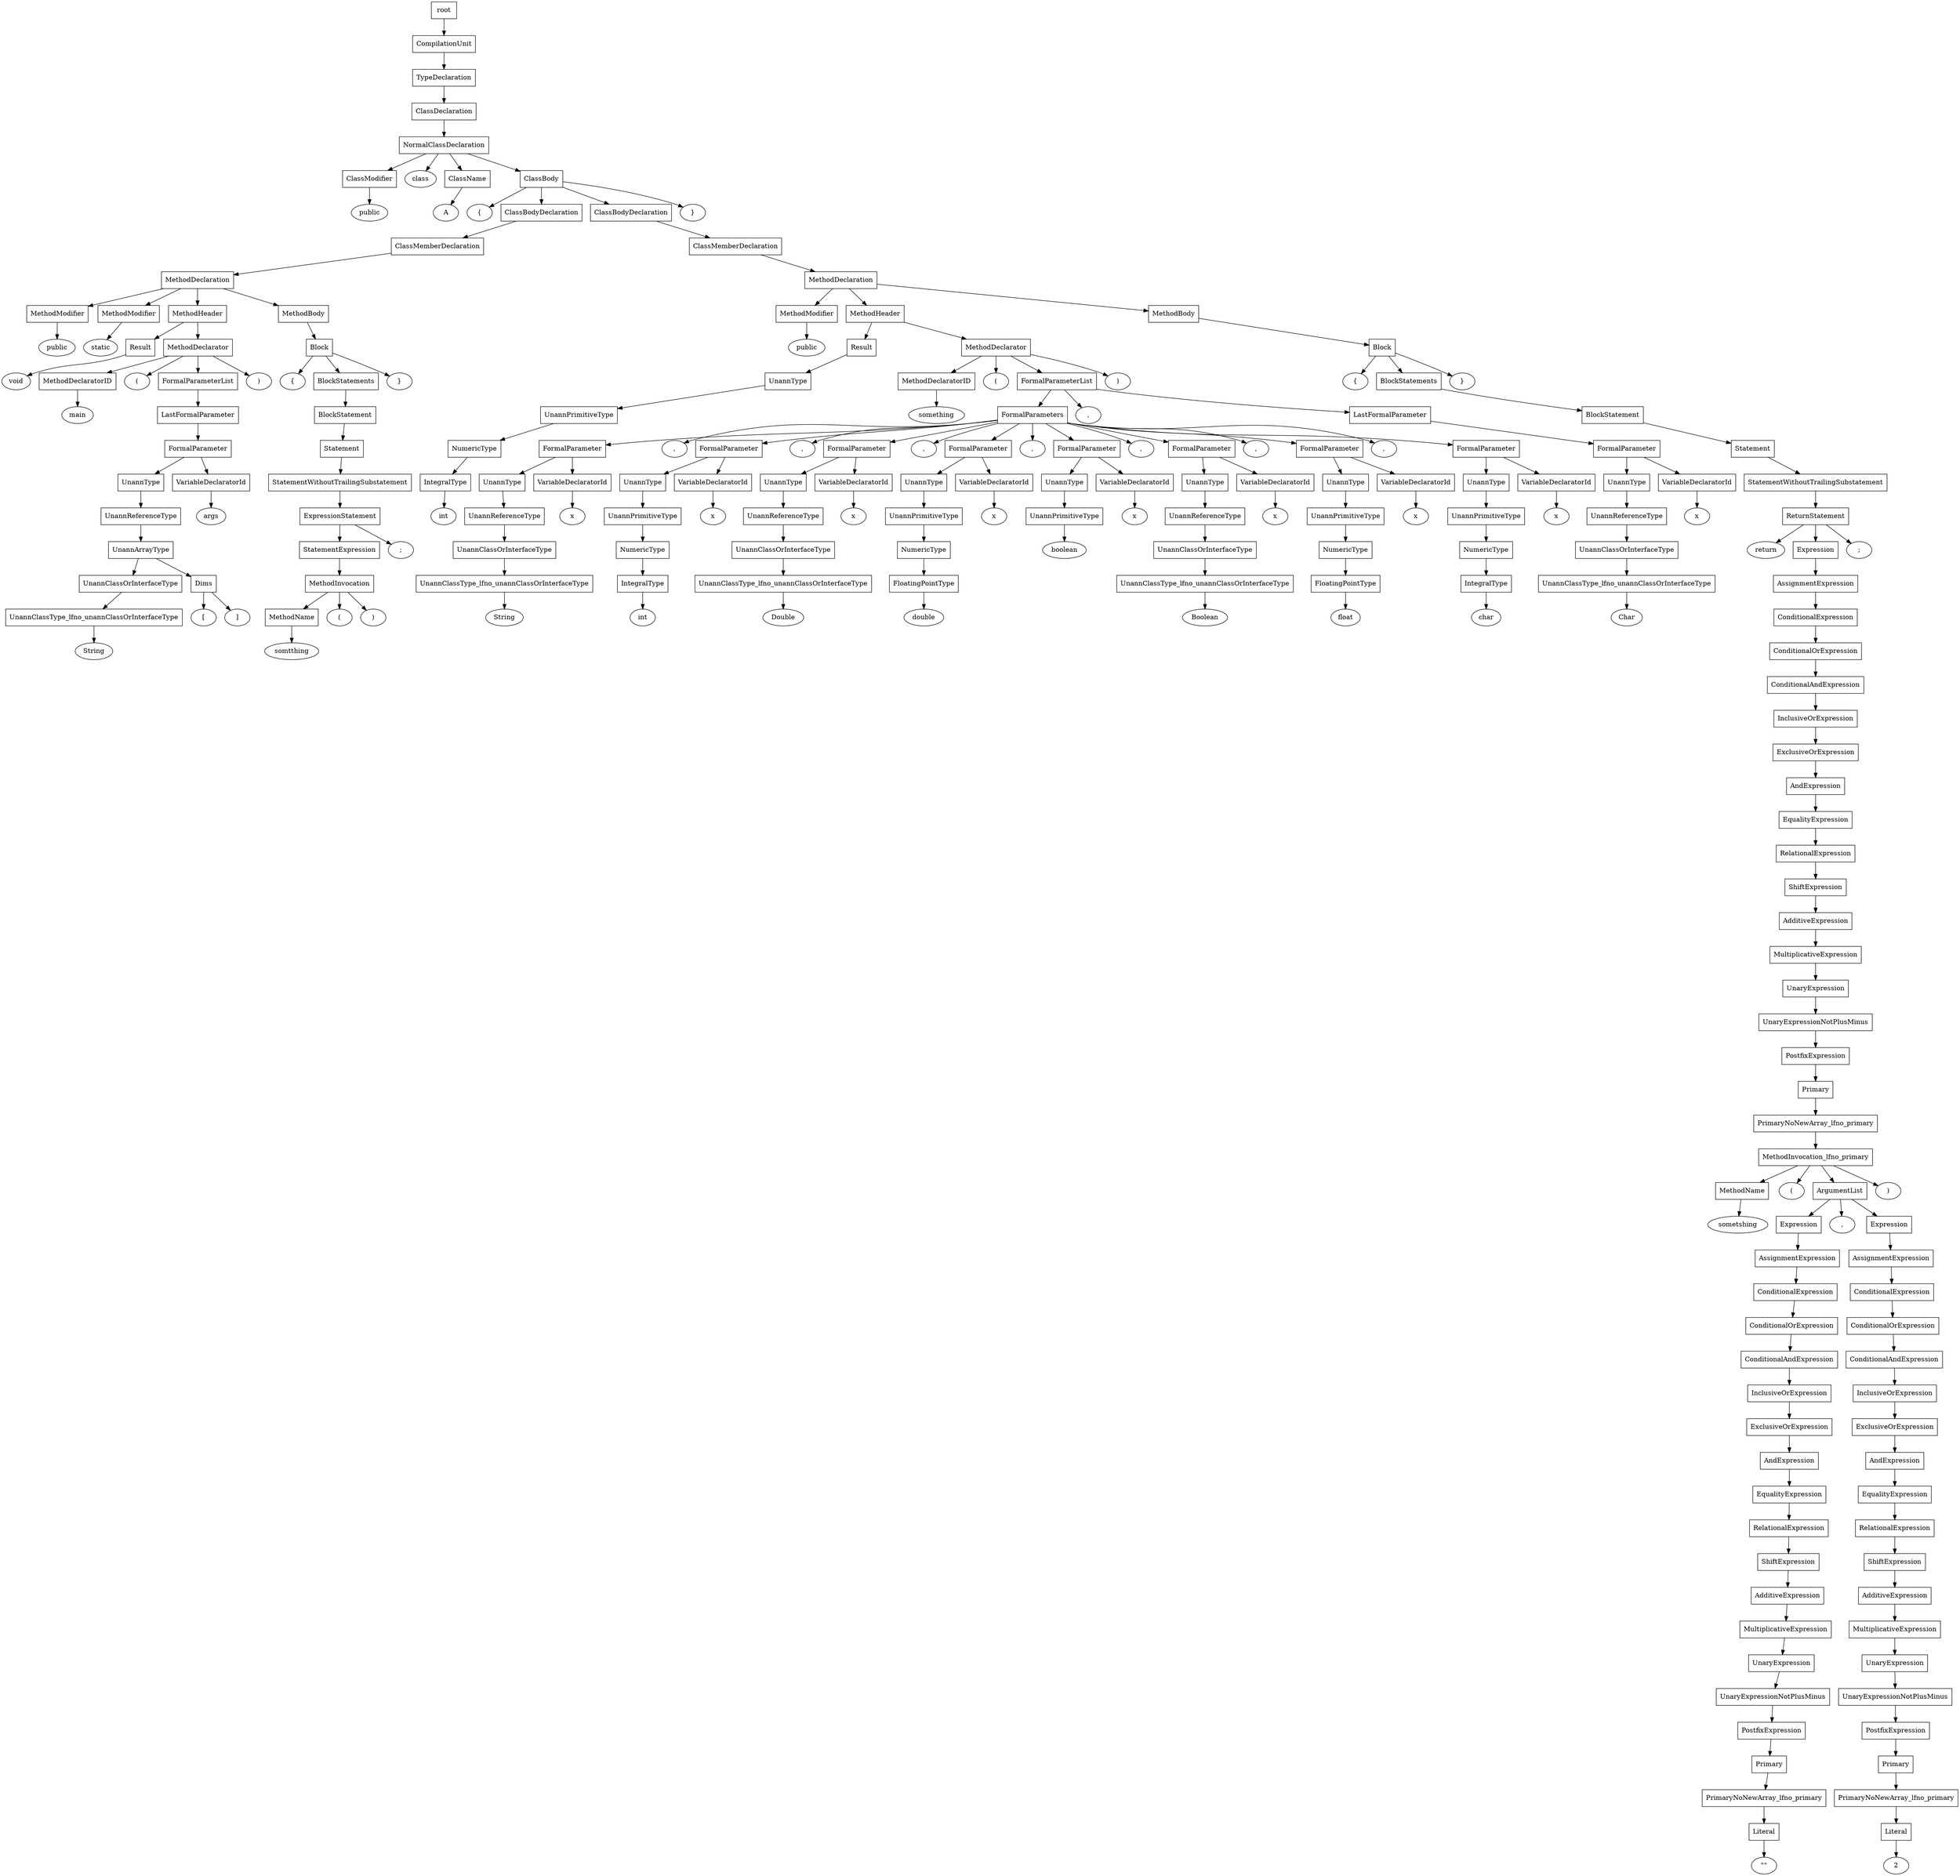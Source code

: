 digraph G {
	splines="TRUE";
	n_0 [label="root", shape="rectangle"]
	n_0 -> n_1
	n_1 [label="CompilationUnit", shape="rectangle"]
	n_1 -> n_2
	n_2 [label="TypeDeclaration", shape="rectangle"]
	n_2 -> n_3
	n_3 [label="ClassDeclaration", shape="rectangle"]
	n_3 -> n_4
	n_4 [label="NormalClassDeclaration", shape="rectangle"]
	n_4 -> n_5
	n_5 [label="ClassModifier", shape="rectangle"]
	n_5 -> n_9
	n_9 [label="public", shape="ellipse"]
	n_4 -> n_6
	n_6 [label="class", shape="ellipse"]
	n_4 -> n_7
	n_7 [label="ClassName", shape="rectangle"]
	n_7 -> n_10
	n_10 [label="A", shape="ellipse"]
	n_4 -> n_8
	n_8 [label="ClassBody", shape="rectangle"]
	n_8 -> n_11
	n_11 [label="{", shape="ellipse"]
	n_8 -> n_12
	n_12 [label="ClassBodyDeclaration", shape="rectangle"]
	n_12 -> n_15
	n_15 [label="ClassMemberDeclaration", shape="rectangle"]
	n_15 -> n_17
	n_17 [label="MethodDeclaration", shape="rectangle"]
	n_17 -> n_19
	n_19 [label="MethodModifier", shape="rectangle"]
	n_19 -> n_26
	n_26 [label="public", shape="ellipse"]
	n_17 -> n_20
	n_20 [label="MethodModifier", shape="rectangle"]
	n_20 -> n_27
	n_27 [label="static", shape="ellipse"]
	n_17 -> n_21
	n_21 [label="MethodHeader", shape="rectangle"]
	n_21 -> n_28
	n_28 [label="Result", shape="rectangle"]
	n_28 -> n_35
	n_35 [label="void", shape="ellipse"]
	n_21 -> n_29
	n_29 [label="MethodDeclarator", shape="rectangle"]
	n_29 -> n_36
	n_36 [label="MethodDeclaratorID", shape="rectangle"]
	n_36 -> n_51
	n_51 [label="main", shape="ellipse"]
	n_29 -> n_37
	n_37 [label="(", shape="ellipse"]
	n_29 -> n_38
	n_38 [label="FormalParameterList", shape="rectangle"]
	n_38 -> n_52
	n_52 [label="LastFormalParameter", shape="rectangle"]
	n_52 -> n_60
	n_60 [label="FormalParameter", shape="rectangle"]
	n_60 -> n_80
	n_80 [label="UnannType", shape="rectangle"]
	n_80 -> n_103
	n_103 [label="UnannReferenceType", shape="rectangle"]
	n_103 -> n_126
	n_126 [label="UnannArrayType", shape="rectangle"]
	n_126 -> n_141
	n_141 [label="UnannClassOrInterfaceType", shape="rectangle"]
	n_141 -> n_153
	n_153 [label="UnannClassType_lfno_unannClassOrInterfaceType", shape="rectangle"]
	n_153 -> n_168
	n_168 [label="String", shape="ellipse"]
	n_126 -> n_142
	n_142 [label="Dims", shape="rectangle"]
	n_142 -> n_154
	n_154 [label="[", shape="ellipse"]
	n_142 -> n_155
	n_155 [label="]", shape="ellipse"]
	n_60 -> n_81
	n_81 [label="VariableDeclaratorId", shape="rectangle"]
	n_81 -> n_104
	n_104 [label="args", shape="ellipse"]
	n_29 -> n_39
	n_39 [label=")", shape="ellipse"]
	n_17 -> n_22
	n_22 [label="MethodBody", shape="rectangle"]
	n_22 -> n_30
	n_30 [label="Block", shape="rectangle"]
	n_30 -> n_40
	n_40 [label="{", shape="ellipse"]
	n_30 -> n_41
	n_41 [label="BlockStatements", shape="rectangle"]
	n_41 -> n_53
	n_53 [label="BlockStatement", shape="rectangle"]
	n_53 -> n_61
	n_61 [label="Statement", shape="rectangle"]
	n_61 -> n_82
	n_82 [label="StatementWithoutTrailingSubstatement", shape="rectangle"]
	n_82 -> n_105
	n_105 [label="ExpressionStatement", shape="rectangle"]
	n_105 -> n_127
	n_127 [label="StatementExpression", shape="rectangle"]
	n_127 -> n_143
	n_143 [label="MethodInvocation", shape="rectangle"]
	n_143 -> n_156
	n_156 [label="MethodName", shape="rectangle"]
	n_156 -> n_169
	n_169 [label="somtthing", shape="ellipse"]
	n_143 -> n_157
	n_157 [label="(", shape="ellipse"]
	n_143 -> n_158
	n_158 [label=")", shape="ellipse"]
	n_105 -> n_128
	n_128 [label=";", shape="ellipse"]
	n_30 -> n_42
	n_42 [label="}", shape="ellipse"]
	n_8 -> n_13
	n_13 [label="ClassBodyDeclaration", shape="rectangle"]
	n_13 -> n_16
	n_16 [label="ClassMemberDeclaration", shape="rectangle"]
	n_16 -> n_18
	n_18 [label="MethodDeclaration", shape="rectangle"]
	n_18 -> n_23
	n_23 [label="MethodModifier", shape="rectangle"]
	n_23 -> n_31
	n_31 [label="public", shape="ellipse"]
	n_18 -> n_24
	n_24 [label="MethodHeader", shape="rectangle"]
	n_24 -> n_32
	n_32 [label="Result", shape="rectangle"]
	n_32 -> n_43
	n_43 [label="UnannType", shape="rectangle"]
	n_43 -> n_54
	n_54 [label="UnannPrimitiveType", shape="rectangle"]
	n_54 -> n_62
	n_62 [label="NumericType", shape="rectangle"]
	n_62 -> n_83
	n_83 [label="IntegralType", shape="rectangle"]
	n_83 -> n_106
	n_106 [label="int", shape="ellipse"]
	n_24 -> n_33
	n_33 [label="MethodDeclarator", shape="rectangle"]
	n_33 -> n_44
	n_44 [label="MethodDeclaratorID", shape="rectangle"]
	n_44 -> n_55
	n_55 [label="something", shape="ellipse"]
	n_33 -> n_45
	n_45 [label="(", shape="ellipse"]
	n_33 -> n_46
	n_46 [label="FormalParameterList", shape="rectangle"]
	n_46 -> n_56
	n_56 [label="FormalParameters", shape="rectangle"]
	n_56 -> n_63
	n_63 [label="FormalParameter", shape="rectangle"]
	n_63 -> n_84
	n_84 [label="UnannType", shape="rectangle"]
	n_84 -> n_107
	n_107 [label="UnannReferenceType", shape="rectangle"]
	n_107 -> n_129
	n_129 [label="UnannClassOrInterfaceType", shape="rectangle"]
	n_129 -> n_144
	n_144 [label="UnannClassType_lfno_unannClassOrInterfaceType", shape="rectangle"]
	n_144 -> n_159
	n_159 [label="String", shape="ellipse"]
	n_63 -> n_85
	n_85 [label="VariableDeclaratorId", shape="rectangle"]
	n_85 -> n_108
	n_108 [label="x", shape="ellipse"]
	n_56 -> n_64
	n_64 [label=",", shape="ellipse"]
	n_56 -> n_65
	n_65 [label="FormalParameter", shape="rectangle"]
	n_65 -> n_86
	n_86 [label="UnannType", shape="rectangle"]
	n_86 -> n_109
	n_109 [label="UnannPrimitiveType", shape="rectangle"]
	n_109 -> n_130
	n_130 [label="NumericType", shape="rectangle"]
	n_130 -> n_145
	n_145 [label="IntegralType", shape="rectangle"]
	n_145 -> n_160
	n_160 [label="int", shape="ellipse"]
	n_65 -> n_87
	n_87 [label="VariableDeclaratorId", shape="rectangle"]
	n_87 -> n_110
	n_110 [label="x", shape="ellipse"]
	n_56 -> n_66
	n_66 [label=",", shape="ellipse"]
	n_56 -> n_67
	n_67 [label="FormalParameter", shape="rectangle"]
	n_67 -> n_88
	n_88 [label="UnannType", shape="rectangle"]
	n_88 -> n_111
	n_111 [label="UnannReferenceType", shape="rectangle"]
	n_111 -> n_131
	n_131 [label="UnannClassOrInterfaceType", shape="rectangle"]
	n_131 -> n_146
	n_146 [label="UnannClassType_lfno_unannClassOrInterfaceType", shape="rectangle"]
	n_146 -> n_161
	n_161 [label="Double", shape="ellipse"]
	n_67 -> n_89
	n_89 [label="VariableDeclaratorId", shape="rectangle"]
	n_89 -> n_112
	n_112 [label="x", shape="ellipse"]
	n_56 -> n_68
	n_68 [label=",", shape="ellipse"]
	n_56 -> n_69
	n_69 [label="FormalParameter", shape="rectangle"]
	n_69 -> n_90
	n_90 [label="UnannType", shape="rectangle"]
	n_90 -> n_113
	n_113 [label="UnannPrimitiveType", shape="rectangle"]
	n_113 -> n_132
	n_132 [label="NumericType", shape="rectangle"]
	n_132 -> n_147
	n_147 [label="FloatingPointType", shape="rectangle"]
	n_147 -> n_162
	n_162 [label="double", shape="ellipse"]
	n_69 -> n_91
	n_91 [label="VariableDeclaratorId", shape="rectangle"]
	n_91 -> n_114
	n_114 [label="x", shape="ellipse"]
	n_56 -> n_70
	n_70 [label=",", shape="ellipse"]
	n_56 -> n_71
	n_71 [label="FormalParameter", shape="rectangle"]
	n_71 -> n_92
	n_92 [label="UnannType", shape="rectangle"]
	n_92 -> n_115
	n_115 [label="UnannPrimitiveType", shape="rectangle"]
	n_115 -> n_133
	n_133 [label="boolean", shape="ellipse"]
	n_71 -> n_93
	n_93 [label="VariableDeclaratorId", shape="rectangle"]
	n_93 -> n_116
	n_116 [label="x", shape="ellipse"]
	n_56 -> n_72
	n_72 [label=",", shape="ellipse"]
	n_56 -> n_73
	n_73 [label="FormalParameter", shape="rectangle"]
	n_73 -> n_94
	n_94 [label="UnannType", shape="rectangle"]
	n_94 -> n_117
	n_117 [label="UnannReferenceType", shape="rectangle"]
	n_117 -> n_134
	n_134 [label="UnannClassOrInterfaceType", shape="rectangle"]
	n_134 -> n_148
	n_148 [label="UnannClassType_lfno_unannClassOrInterfaceType", shape="rectangle"]
	n_148 -> n_163
	n_163 [label="Boolean", shape="ellipse"]
	n_73 -> n_95
	n_95 [label="VariableDeclaratorId", shape="rectangle"]
	n_95 -> n_118
	n_118 [label="x", shape="ellipse"]
	n_56 -> n_74
	n_74 [label=",", shape="ellipse"]
	n_56 -> n_75
	n_75 [label="FormalParameter", shape="rectangle"]
	n_75 -> n_96
	n_96 [label="UnannType", shape="rectangle"]
	n_96 -> n_119
	n_119 [label="UnannPrimitiveType", shape="rectangle"]
	n_119 -> n_135
	n_135 [label="NumericType", shape="rectangle"]
	n_135 -> n_149
	n_149 [label="FloatingPointType", shape="rectangle"]
	n_149 -> n_164
	n_164 [label="float", shape="ellipse"]
	n_75 -> n_97
	n_97 [label="VariableDeclaratorId", shape="rectangle"]
	n_97 -> n_120
	n_120 [label="x", shape="ellipse"]
	n_56 -> n_76
	n_76 [label=",", shape="ellipse"]
	n_56 -> n_77
	n_77 [label="FormalParameter", shape="rectangle"]
	n_77 -> n_98
	n_98 [label="UnannType", shape="rectangle"]
	n_98 -> n_121
	n_121 [label="UnannPrimitiveType", shape="rectangle"]
	n_121 -> n_136
	n_136 [label="NumericType", shape="rectangle"]
	n_136 -> n_150
	n_150 [label="IntegralType", shape="rectangle"]
	n_150 -> n_165
	n_165 [label="char", shape="ellipse"]
	n_77 -> n_99
	n_99 [label="VariableDeclaratorId", shape="rectangle"]
	n_99 -> n_122
	n_122 [label="x", shape="ellipse"]
	n_46 -> n_57
	n_57 [label=",", shape="ellipse"]
	n_46 -> n_58
	n_58 [label="LastFormalParameter", shape="rectangle"]
	n_58 -> n_78
	n_78 [label="FormalParameter", shape="rectangle"]
	n_78 -> n_100
	n_100 [label="UnannType", shape="rectangle"]
	n_100 -> n_123
	n_123 [label="UnannReferenceType", shape="rectangle"]
	n_123 -> n_137
	n_137 [label="UnannClassOrInterfaceType", shape="rectangle"]
	n_137 -> n_151
	n_151 [label="UnannClassType_lfno_unannClassOrInterfaceType", shape="rectangle"]
	n_151 -> n_166
	n_166 [label="Char", shape="ellipse"]
	n_78 -> n_101
	n_101 [label="VariableDeclaratorId", shape="rectangle"]
	n_101 -> n_124
	n_124 [label="x", shape="ellipse"]
	n_33 -> n_47
	n_47 [label=")", shape="ellipse"]
	n_18 -> n_25
	n_25 [label="MethodBody", shape="rectangle"]
	n_25 -> n_34
	n_34 [label="Block", shape="rectangle"]
	n_34 -> n_48
	n_48 [label="{", shape="ellipse"]
	n_34 -> n_49
	n_49 [label="BlockStatements", shape="rectangle"]
	n_49 -> n_59
	n_59 [label="BlockStatement", shape="rectangle"]
	n_59 -> n_79
	n_79 [label="Statement", shape="rectangle"]
	n_79 -> n_102
	n_102 [label="StatementWithoutTrailingSubstatement", shape="rectangle"]
	n_102 -> n_125
	n_125 [label="ReturnStatement", shape="rectangle"]
	n_125 -> n_138
	n_138 [label="return", shape="ellipse"]
	n_125 -> n_139
	n_139 [label="Expression", shape="rectangle"]
	n_139 -> n_152
	n_152 [label="AssignmentExpression", shape="rectangle"]
	n_152 -> n_167
	n_167 [label="ConditionalExpression", shape="rectangle"]
	n_167 -> n_170
	n_170 [label="ConditionalOrExpression", shape="rectangle"]
	n_170 -> n_171
	n_171 [label="ConditionalAndExpression", shape="rectangle"]
	n_171 -> n_172
	n_172 [label="InclusiveOrExpression", shape="rectangle"]
	n_172 -> n_173
	n_173 [label="ExclusiveOrExpression", shape="rectangle"]
	n_173 -> n_174
	n_174 [label="AndExpression", shape="rectangle"]
	n_174 -> n_175
	n_175 [label="EqualityExpression", shape="rectangle"]
	n_175 -> n_176
	n_176 [label="RelationalExpression", shape="rectangle"]
	n_176 -> n_177
	n_177 [label="ShiftExpression", shape="rectangle"]
	n_177 -> n_178
	n_178 [label="AdditiveExpression", shape="rectangle"]
	n_178 -> n_179
	n_179 [label="MultiplicativeExpression", shape="rectangle"]
	n_179 -> n_180
	n_180 [label="UnaryExpression", shape="rectangle"]
	n_180 -> n_181
	n_181 [label="UnaryExpressionNotPlusMinus", shape="rectangle"]
	n_181 -> n_182
	n_182 [label="PostfixExpression", shape="rectangle"]
	n_182 -> n_183
	n_183 [label="Primary", shape="rectangle"]
	n_183 -> n_184
	n_184 [label="PrimaryNoNewArray_lfno_primary", shape="rectangle"]
	n_184 -> n_185
	n_185 [label="MethodInvocation_lfno_primary", shape="rectangle"]
	n_185 -> n_186
	n_186 [label="MethodName", shape="rectangle"]
	n_186 -> n_190
	n_190 [label="sometshing", shape="ellipse"]
	n_185 -> n_187
	n_187 [label="(", shape="ellipse"]
	n_185 -> n_188
	n_188 [label="ArgumentList", shape="rectangle"]
	n_188 -> n_191
	n_191 [label="Expression", shape="rectangle"]
	n_191 -> n_194
	n_194 [label="AssignmentExpression", shape="rectangle"]
	n_194 -> n_196
	n_196 [label="ConditionalExpression", shape="rectangle"]
	n_196 -> n_198
	n_198 [label="ConditionalOrExpression", shape="rectangle"]
	n_198 -> n_200
	n_200 [label="ConditionalAndExpression", shape="rectangle"]
	n_200 -> n_202
	n_202 [label="InclusiveOrExpression", shape="rectangle"]
	n_202 -> n_204
	n_204 [label="ExclusiveOrExpression", shape="rectangle"]
	n_204 -> n_206
	n_206 [label="AndExpression", shape="rectangle"]
	n_206 -> n_208
	n_208 [label="EqualityExpression", shape="rectangle"]
	n_208 -> n_210
	n_210 [label="RelationalExpression", shape="rectangle"]
	n_210 -> n_212
	n_212 [label="ShiftExpression", shape="rectangle"]
	n_212 -> n_214
	n_214 [label="AdditiveExpression", shape="rectangle"]
	n_214 -> n_216
	n_216 [label="MultiplicativeExpression", shape="rectangle"]
	n_216 -> n_218
	n_218 [label="UnaryExpression", shape="rectangle"]
	n_218 -> n_220
	n_220 [label="UnaryExpressionNotPlusMinus", shape="rectangle"]
	n_220 -> n_222
	n_222 [label="PostfixExpression", shape="rectangle"]
	n_222 -> n_224
	n_224 [label="Primary", shape="rectangle"]
	n_224 -> n_226
	n_226 [label="PrimaryNoNewArray_lfno_primary", shape="rectangle"]
	n_226 -> n_228
	n_228 [label="Literal", shape="rectangle"]
	n_228 -> n_230
	n_230 [label="\"\"", shape="ellipse"]
	n_188 -> n_192
	n_192 [label=",", shape="ellipse"]
	n_188 -> n_193
	n_193 [label="Expression", shape="rectangle"]
	n_193 -> n_195
	n_195 [label="AssignmentExpression", shape="rectangle"]
	n_195 -> n_197
	n_197 [label="ConditionalExpression", shape="rectangle"]
	n_197 -> n_199
	n_199 [label="ConditionalOrExpression", shape="rectangle"]
	n_199 -> n_201
	n_201 [label="ConditionalAndExpression", shape="rectangle"]
	n_201 -> n_203
	n_203 [label="InclusiveOrExpression", shape="rectangle"]
	n_203 -> n_205
	n_205 [label="ExclusiveOrExpression", shape="rectangle"]
	n_205 -> n_207
	n_207 [label="AndExpression", shape="rectangle"]
	n_207 -> n_209
	n_209 [label="EqualityExpression", shape="rectangle"]
	n_209 -> n_211
	n_211 [label="RelationalExpression", shape="rectangle"]
	n_211 -> n_213
	n_213 [label="ShiftExpression", shape="rectangle"]
	n_213 -> n_215
	n_215 [label="AdditiveExpression", shape="rectangle"]
	n_215 -> n_217
	n_217 [label="MultiplicativeExpression", shape="rectangle"]
	n_217 -> n_219
	n_219 [label="UnaryExpression", shape="rectangle"]
	n_219 -> n_221
	n_221 [label="UnaryExpressionNotPlusMinus", shape="rectangle"]
	n_221 -> n_223
	n_223 [label="PostfixExpression", shape="rectangle"]
	n_223 -> n_225
	n_225 [label="Primary", shape="rectangle"]
	n_225 -> n_227
	n_227 [label="PrimaryNoNewArray_lfno_primary", shape="rectangle"]
	n_227 -> n_229
	n_229 [label="Literal", shape="rectangle"]
	n_229 -> n_231
	n_231 [label="2", shape="ellipse"]
	n_185 -> n_189
	n_189 [label=")", shape="ellipse"]
	n_125 -> n_140
	n_140 [label=";", shape="ellipse"]
	n_34 -> n_50
	n_50 [label="}", shape="ellipse"]
	n_8 -> n_14
	n_14 [label="}", shape="ellipse"]
}